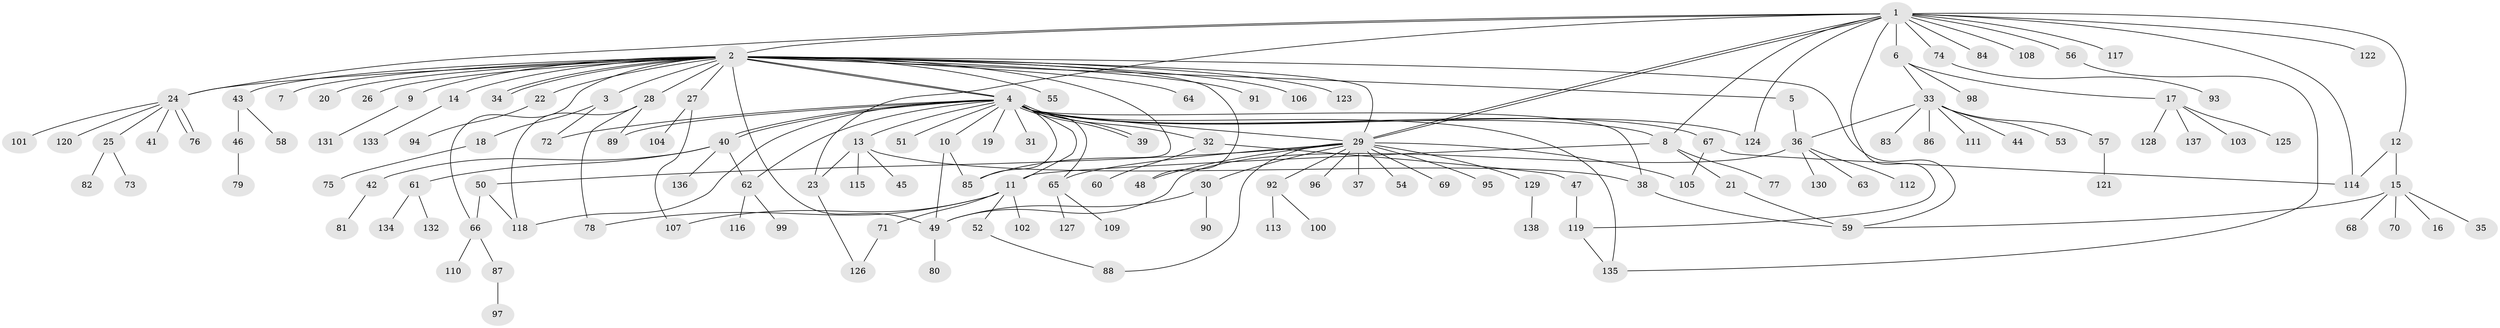 // Generated by graph-tools (version 1.1) at 2025/48/03/09/25 04:48:03]
// undirected, 138 vertices, 178 edges
graph export_dot {
graph [start="1"]
  node [color=gray90,style=filled];
  1;
  2;
  3;
  4;
  5;
  6;
  7;
  8;
  9;
  10;
  11;
  12;
  13;
  14;
  15;
  16;
  17;
  18;
  19;
  20;
  21;
  22;
  23;
  24;
  25;
  26;
  27;
  28;
  29;
  30;
  31;
  32;
  33;
  34;
  35;
  36;
  37;
  38;
  39;
  40;
  41;
  42;
  43;
  44;
  45;
  46;
  47;
  48;
  49;
  50;
  51;
  52;
  53;
  54;
  55;
  56;
  57;
  58;
  59;
  60;
  61;
  62;
  63;
  64;
  65;
  66;
  67;
  68;
  69;
  70;
  71;
  72;
  73;
  74;
  75;
  76;
  77;
  78;
  79;
  80;
  81;
  82;
  83;
  84;
  85;
  86;
  87;
  88;
  89;
  90;
  91;
  92;
  93;
  94;
  95;
  96;
  97;
  98;
  99;
  100;
  101;
  102;
  103;
  104;
  105;
  106;
  107;
  108;
  109;
  110;
  111;
  112;
  113;
  114;
  115;
  116;
  117;
  118;
  119;
  120;
  121;
  122;
  123;
  124;
  125;
  126;
  127;
  128;
  129;
  130;
  131;
  132;
  133;
  134;
  135;
  136;
  137;
  138;
  1 -- 2;
  1 -- 6;
  1 -- 8;
  1 -- 12;
  1 -- 23;
  1 -- 24;
  1 -- 29;
  1 -- 29;
  1 -- 56;
  1 -- 74;
  1 -- 84;
  1 -- 108;
  1 -- 114;
  1 -- 117;
  1 -- 119;
  1 -- 122;
  1 -- 124;
  2 -- 3;
  2 -- 4;
  2 -- 4;
  2 -- 5;
  2 -- 7;
  2 -- 9;
  2 -- 14;
  2 -- 20;
  2 -- 22;
  2 -- 24;
  2 -- 26;
  2 -- 27;
  2 -- 28;
  2 -- 29;
  2 -- 34;
  2 -- 34;
  2 -- 43;
  2 -- 48;
  2 -- 49;
  2 -- 55;
  2 -- 59;
  2 -- 64;
  2 -- 66;
  2 -- 85;
  2 -- 91;
  2 -- 106;
  2 -- 123;
  3 -- 18;
  3 -- 72;
  4 -- 8;
  4 -- 10;
  4 -- 11;
  4 -- 13;
  4 -- 19;
  4 -- 29;
  4 -- 31;
  4 -- 32;
  4 -- 38;
  4 -- 39;
  4 -- 39;
  4 -- 40;
  4 -- 40;
  4 -- 51;
  4 -- 62;
  4 -- 65;
  4 -- 67;
  4 -- 72;
  4 -- 85;
  4 -- 89;
  4 -- 118;
  4 -- 124;
  4 -- 135;
  5 -- 36;
  6 -- 17;
  6 -- 33;
  6 -- 98;
  8 -- 11;
  8 -- 21;
  8 -- 77;
  9 -- 131;
  10 -- 49;
  10 -- 85;
  11 -- 52;
  11 -- 71;
  11 -- 78;
  11 -- 102;
  11 -- 107;
  12 -- 15;
  12 -- 114;
  13 -- 23;
  13 -- 38;
  13 -- 45;
  13 -- 115;
  14 -- 133;
  15 -- 16;
  15 -- 35;
  15 -- 59;
  15 -- 68;
  15 -- 70;
  17 -- 103;
  17 -- 125;
  17 -- 128;
  17 -- 137;
  18 -- 75;
  21 -- 59;
  22 -- 94;
  23 -- 126;
  24 -- 25;
  24 -- 41;
  24 -- 76;
  24 -- 76;
  24 -- 101;
  24 -- 120;
  25 -- 73;
  25 -- 82;
  27 -- 104;
  27 -- 107;
  28 -- 78;
  28 -- 89;
  28 -- 118;
  29 -- 30;
  29 -- 37;
  29 -- 48;
  29 -- 50;
  29 -- 54;
  29 -- 65;
  29 -- 69;
  29 -- 88;
  29 -- 92;
  29 -- 95;
  29 -- 96;
  29 -- 105;
  29 -- 129;
  30 -- 49;
  30 -- 90;
  32 -- 47;
  32 -- 60;
  33 -- 36;
  33 -- 44;
  33 -- 53;
  33 -- 57;
  33 -- 83;
  33 -- 86;
  33 -- 111;
  36 -- 49;
  36 -- 63;
  36 -- 112;
  36 -- 130;
  38 -- 59;
  40 -- 42;
  40 -- 61;
  40 -- 62;
  40 -- 136;
  42 -- 81;
  43 -- 46;
  43 -- 58;
  46 -- 79;
  47 -- 119;
  49 -- 80;
  50 -- 66;
  50 -- 118;
  52 -- 88;
  56 -- 135;
  57 -- 121;
  61 -- 132;
  61 -- 134;
  62 -- 99;
  62 -- 116;
  65 -- 109;
  65 -- 127;
  66 -- 87;
  66 -- 110;
  67 -- 105;
  67 -- 114;
  71 -- 126;
  74 -- 93;
  87 -- 97;
  92 -- 100;
  92 -- 113;
  119 -- 135;
  129 -- 138;
}
